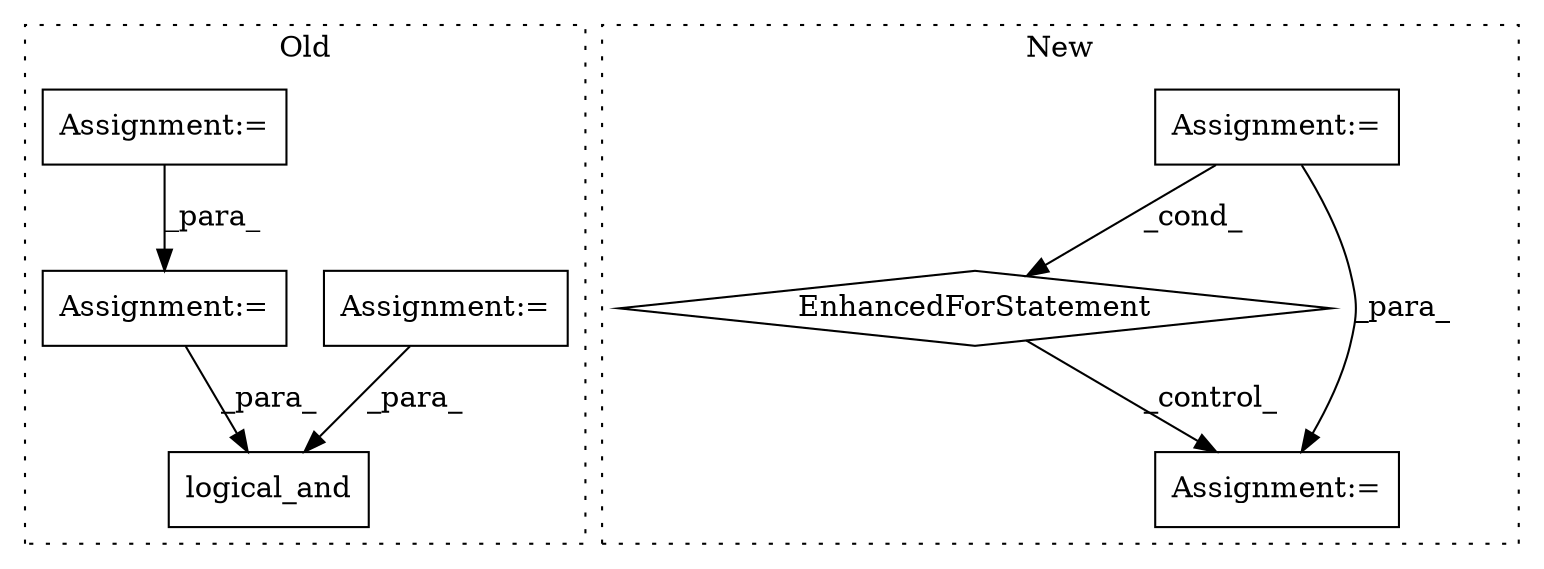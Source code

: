 digraph G {
subgraph cluster0 {
1 [label="logical_and" a="32" s="3191,3208" l="12,1" shape="box"];
5 [label="Assignment:=" a="7" s="3385" l="35" shape="box"];
6 [label="Assignment:=" a="7" s="3280" l="35" shape="box"];
7 [label="Assignment:=" a="7" s="2985" l="12" shape="box"];
label = "Old";
style="dotted";
}
subgraph cluster1 {
2 [label="EnhancedForStatement" a="70" s="2913,2994" l="57,2" shape="diamond"];
3 [label="Assignment:=" a="7" s="2913,2994" l="57,2" shape="box"];
4 [label="Assignment:=" a="7" s="3099" l="1" shape="box"];
label = "New";
style="dotted";
}
2 -> 4 [label="_control_"];
3 -> 2 [label="_cond_"];
3 -> 4 [label="_para_"];
5 -> 1 [label="_para_"];
6 -> 1 [label="_para_"];
7 -> 5 [label="_para_"];
}